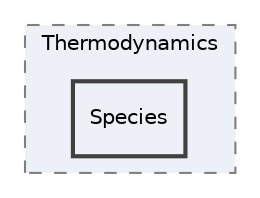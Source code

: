 digraph "Reaktoro/Thermodynamics/Species"
{
 // INTERACTIVE_SVG=YES
 // LATEX_PDF_SIZE
  edge [fontname="Helvetica",fontsize="10",labelfontname="Helvetica",labelfontsize="10"];
  node [fontname="Helvetica",fontsize="10",shape=record];
  compound=true
  subgraph clusterdir_7296c0b39377ecc378f507aad6499fa1 {
    graph [ bgcolor="#edf0f7", pencolor="grey50", style="filled,dashed,", label="Thermodynamics", fontname="Helvetica", fontsize="10", URL="dir_7296c0b39377ecc378f507aad6499fa1.html"]
  dir_a21c22642b9c0cd611cccf76c577808a [shape=box, label="Species", style="filled,bold,", fillcolor="#edf0f7", color="grey25", URL="dir_a21c22642b9c0cd611cccf76c577808a.html"];
  }
}
